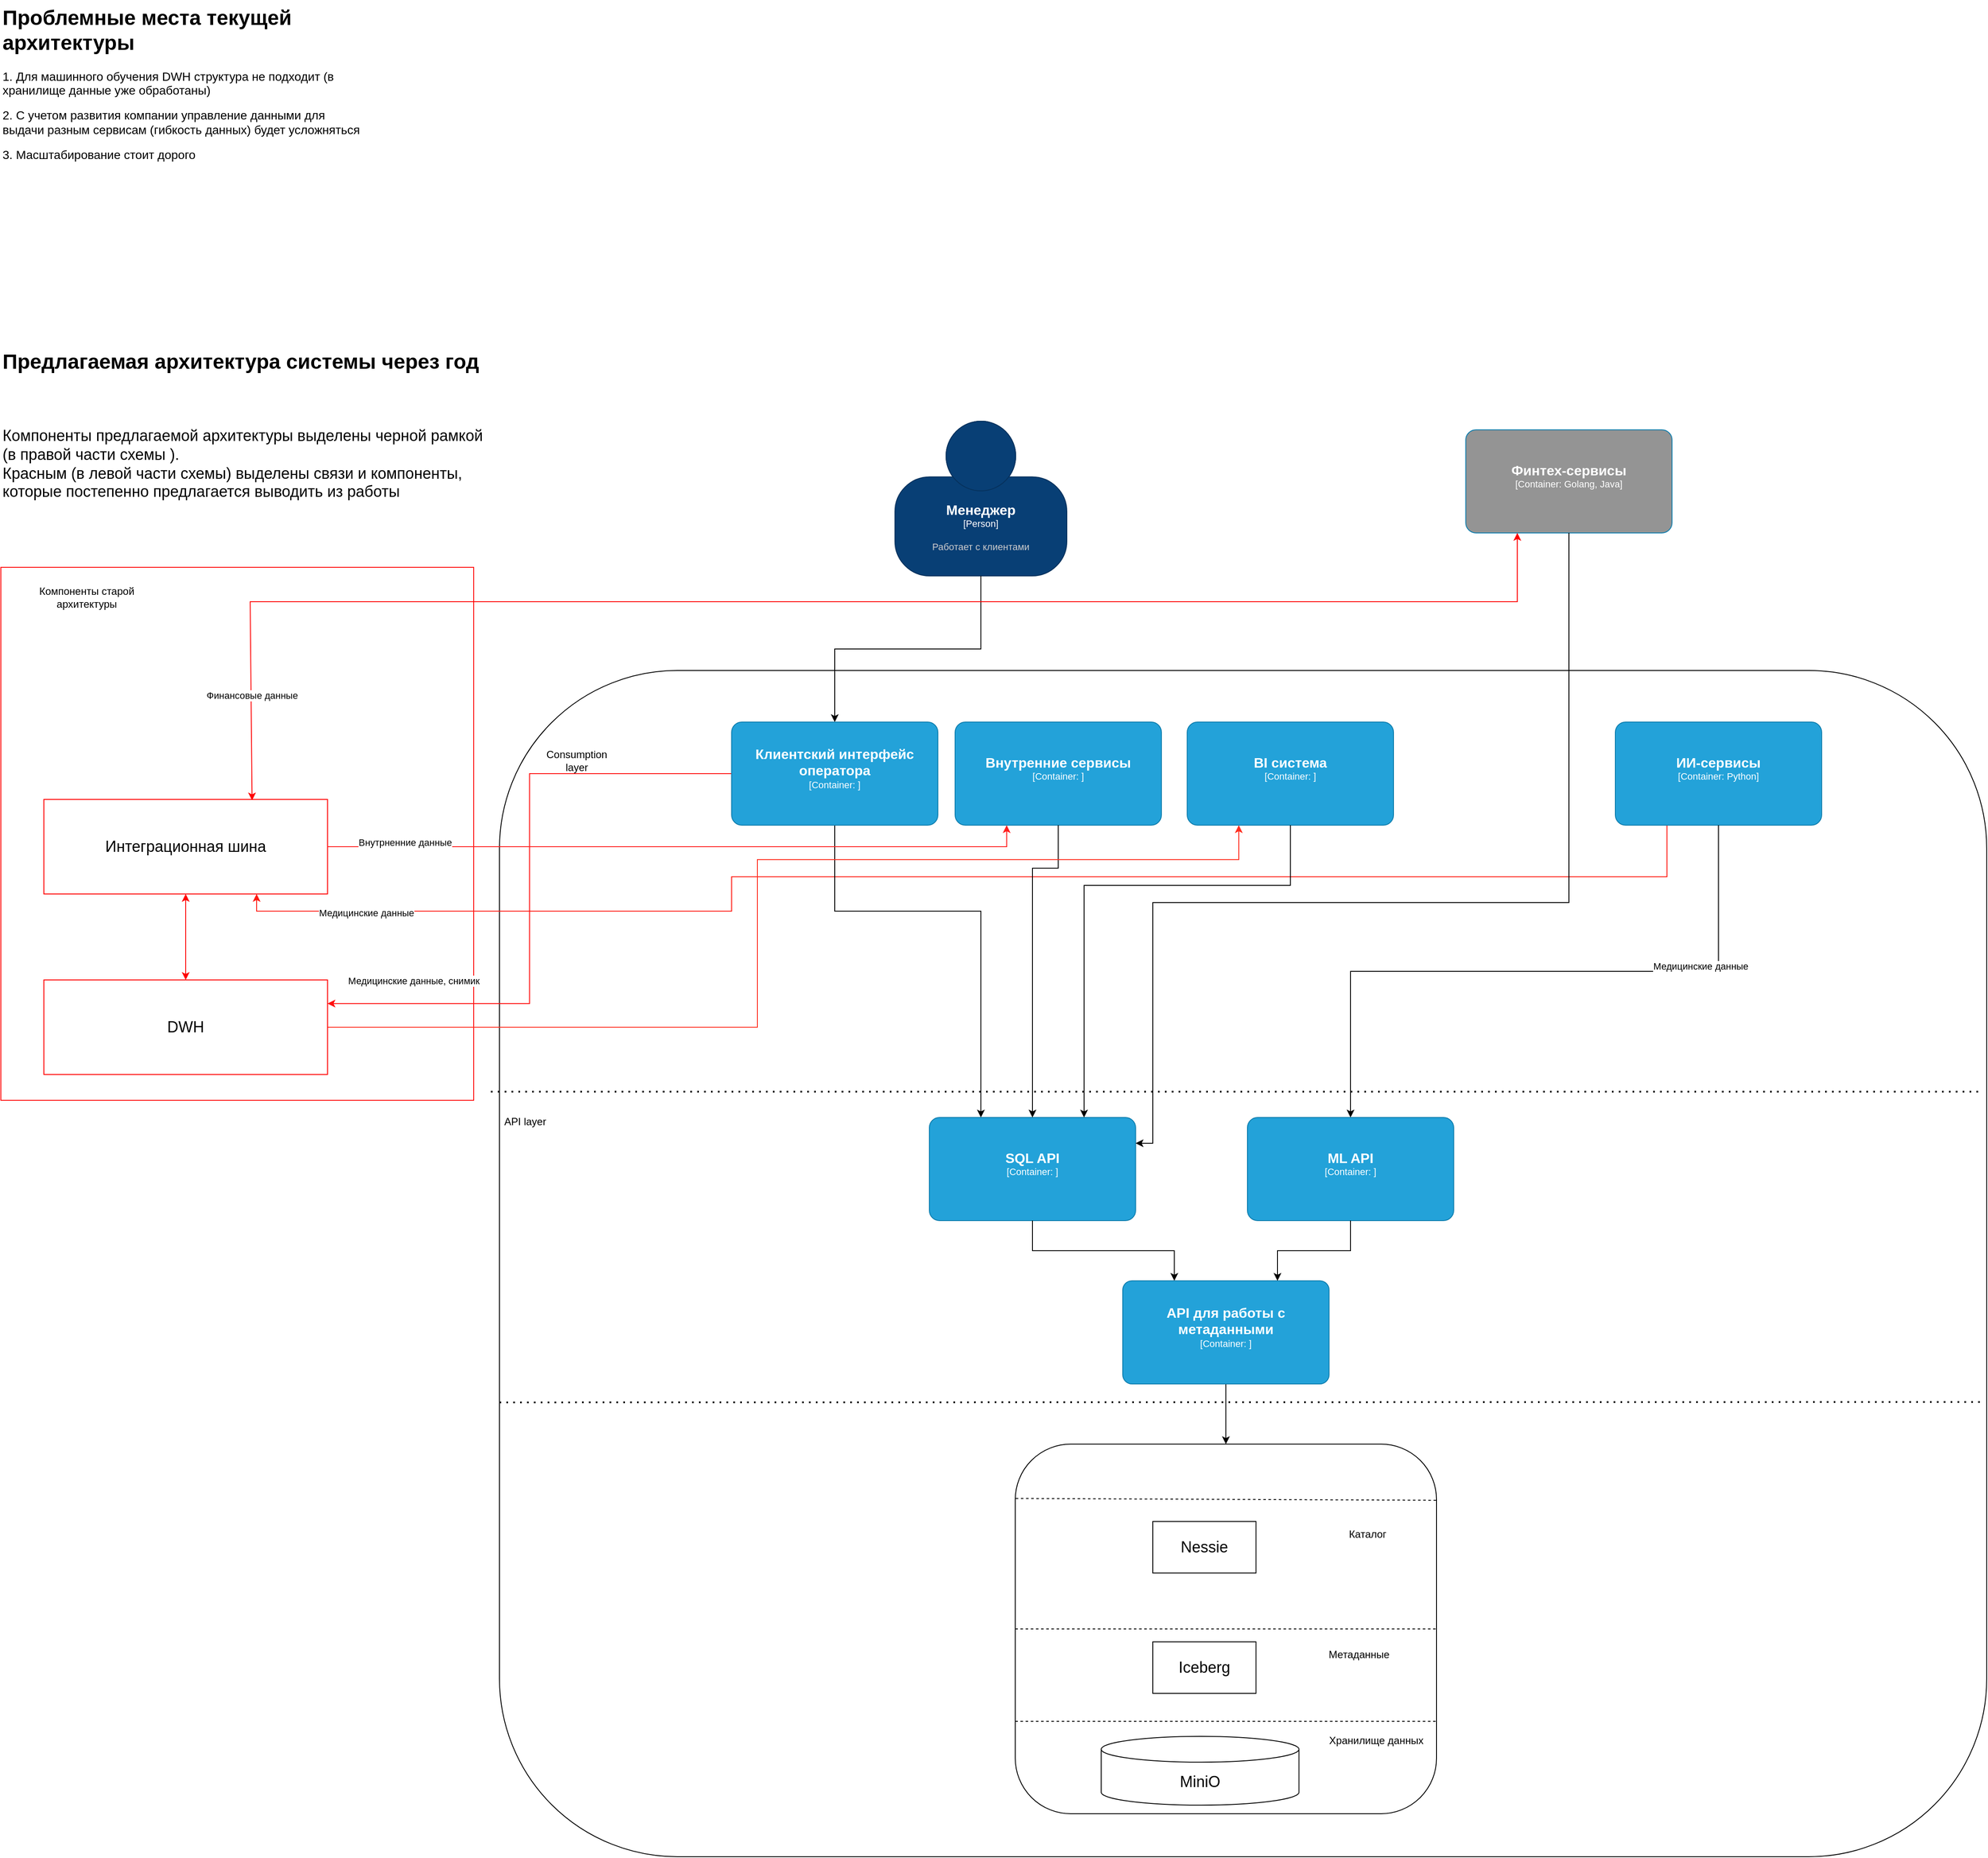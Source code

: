 <mxfile version="26.0.16">
  <diagram name="Страница — 1" id="RakRaeo-s0w_gkNHJqtG">
    <mxGraphModel dx="3887" dy="4206" grid="1" gridSize="10" guides="1" tooltips="1" connect="1" arrows="1" fold="1" page="1" pageScale="1" pageWidth="827" pageHeight="1169" math="0" shadow="0">
      <root>
        <mxCell id="0" />
        <mxCell id="1" parent="0" />
        <mxCell id="7T-RId8OgoVigoJaqez4-1" value="" style="rounded=0;whiteSpace=wrap;html=1;strokeColor=light-dark(#FF0C0C,#FFFFFF);" vertex="1" parent="1">
          <mxGeometry x="-50" y="-800" width="550" height="620" as="geometry" />
        </mxCell>
        <mxCell id="BHGAaMLFK4Cb1-xOy87Q-69" value="" style="rounded=1;whiteSpace=wrap;html=1;" parent="1" vertex="1">
          <mxGeometry x="530" y="-680" width="1730" height="1380" as="geometry" />
        </mxCell>
        <mxCell id="BHGAaMLFK4Cb1-xOy87Q-25" value="" style="rounded=1;whiteSpace=wrap;html=1;" parent="1" vertex="1">
          <mxGeometry x="1130" y="220" width="490" height="430" as="geometry" />
        </mxCell>
        <object placeholders="1" c4Name="Финтех-сервисы" c4Type="Container" c4Technology="Golang, Java" c4Description="" label="&lt;font style=&quot;font-size: 16px&quot;&gt;&lt;b&gt;%c4Name%&lt;/b&gt;&lt;/font&gt;&lt;div&gt;[%c4Type%: %c4Technology%]&lt;/div&gt;&lt;br&gt;&lt;div&gt;&lt;font style=&quot;font-size: 11px&quot;&gt;&lt;font color=&quot;#E6E6E6&quot;&gt;%c4Description%&lt;/font&gt;&lt;/div&gt;" id="BHGAaMLFK4Cb1-xOy87Q-20">
          <mxCell style="rounded=1;whiteSpace=wrap;html=1;fontSize=11;labelBackgroundColor=none;fillColor=#949494;fontColor=#ffffff;align=center;arcSize=10;strokeColor=#0E7DAD;metaEdit=1;resizable=0;points=[[0.25,0,0],[0.5,0,0],[0.75,0,0],[1,0.25,0],[1,0.5,0],[1,0.75,0],[0.75,1,0],[0.5,1,0],[0.25,1,0],[0,0.75,0],[0,0.5,0],[0,0.25,0]];" parent="1" vertex="1">
            <mxGeometry x="1654" y="-960" width="240" height="120" as="geometry" />
          </mxCell>
        </object>
        <mxCell id="YUM8zqI33NcpWRsCS_PF-24" style="edgeStyle=orthogonalEdgeStyle;rounded=0;orthogonalLoop=1;jettySize=auto;html=1;exitX=0.25;exitY=1;exitDx=0;exitDy=0;exitPerimeter=0;entryX=0.75;entryY=1;entryDx=0;entryDy=0;strokeColor=light-dark(#FF1911,#FFFFFF);" parent="1" source="BHGAaMLFK4Cb1-xOy87Q-22" target="YUM8zqI33NcpWRsCS_PF-4" edge="1">
          <mxGeometry relative="1" as="geometry">
            <Array as="points">
              <mxPoint x="1888" y="-440" />
              <mxPoint x="800" y="-440" />
              <mxPoint x="800" y="-400" />
              <mxPoint x="248" y="-400" />
            </Array>
          </mxGeometry>
        </mxCell>
        <mxCell id="YUM8zqI33NcpWRsCS_PF-25" value="Медицинские данные" style="edgeLabel;html=1;align=center;verticalAlign=middle;resizable=0;points=[];" parent="YUM8zqI33NcpWRsCS_PF-24" vertex="1" connectable="0">
          <mxGeometry x="0.833" y="2" relative="1" as="geometry">
            <mxPoint as="offset" />
          </mxGeometry>
        </mxCell>
        <object placeholders="1" c4Name="ИИ-сервисы" c4Type="Container" c4Technology="Python" c4Description="" label="&lt;font style=&quot;font-size: 16px&quot;&gt;&lt;b&gt;%c4Name%&lt;/b&gt;&lt;/font&gt;&lt;div&gt;[%c4Type%: %c4Technology%]&lt;/div&gt;&lt;br&gt;&lt;div&gt;&lt;font style=&quot;font-size: 11px&quot;&gt;&lt;font color=&quot;#E6E6E6&quot;&gt;%c4Description%&lt;/font&gt;&lt;/div&gt;" id="BHGAaMLFK4Cb1-xOy87Q-22">
          <mxCell style="rounded=1;whiteSpace=wrap;html=1;fontSize=11;labelBackgroundColor=none;fillColor=#23A2D9;fontColor=#ffffff;align=center;arcSize=10;strokeColor=#0E7DAD;metaEdit=1;resizable=0;points=[[0.25,0,0],[0.5,0,0],[0.75,0,0],[1,0.25,0],[1,0.5,0],[1,0.75,0],[0.75,1,0],[0.5,1,0],[0.25,1,0],[0,0.75,0],[0,0.5,0],[0,0.25,0]];" parent="1" vertex="1">
            <mxGeometry x="1828" y="-620" width="240" height="120" as="geometry" />
          </mxCell>
        </object>
        <mxCell id="BHGAaMLFK4Cb1-xOy87Q-29" value="" style="endArrow=none;dashed=1;html=1;rounded=0;exitX=0;exitY=0.5;exitDx=0;exitDy=0;entryX=1;entryY=0.5;entryDx=0;entryDy=0;" parent="1" source="BHGAaMLFK4Cb1-xOy87Q-25" target="BHGAaMLFK4Cb1-xOy87Q-25" edge="1">
          <mxGeometry width="50" height="50" relative="1" as="geometry">
            <mxPoint x="1450" y="410" as="sourcePoint" />
            <mxPoint x="1500" y="360" as="targetPoint" />
          </mxGeometry>
        </mxCell>
        <mxCell id="BHGAaMLFK4Cb1-xOy87Q-30" value="" style="endArrow=none;dashed=1;html=1;rounded=0;exitX=0;exitY=0.75;exitDx=0;exitDy=0;entryX=1;entryY=0.75;entryDx=0;entryDy=0;" parent="1" source="BHGAaMLFK4Cb1-xOy87Q-25" target="BHGAaMLFK4Cb1-xOy87Q-25" edge="1">
          <mxGeometry width="50" height="50" relative="1" as="geometry">
            <mxPoint x="1450" y="410" as="sourcePoint" />
            <mxPoint x="1500" y="360" as="targetPoint" />
          </mxGeometry>
        </mxCell>
        <mxCell id="BHGAaMLFK4Cb1-xOy87Q-31" value="&lt;font style=&quot;font-size: 18px;&quot;&gt;MiniO&lt;/font&gt;" style="shape=cylinder3;whiteSpace=wrap;html=1;boundedLbl=1;backgroundOutline=1;size=15;" parent="1" vertex="1">
          <mxGeometry x="1230" y="560" width="230" height="80" as="geometry" />
        </mxCell>
        <mxCell id="BHGAaMLFK4Cb1-xOy87Q-32" value="Хранилище данных" style="text;html=1;align=center;verticalAlign=middle;whiteSpace=wrap;rounded=0;" parent="1" vertex="1">
          <mxGeometry x="1470" y="550" width="160" height="30" as="geometry" />
        </mxCell>
        <mxCell id="BHGAaMLFK4Cb1-xOy87Q-33" value="Метаданные" style="text;html=1;align=center;verticalAlign=middle;whiteSpace=wrap;rounded=0;" parent="1" vertex="1">
          <mxGeometry x="1450" y="450" width="160" height="30" as="geometry" />
        </mxCell>
        <mxCell id="BHGAaMLFK4Cb1-xOy87Q-34" value="&lt;font style=&quot;font-size: 18px;&quot;&gt;Iceberg&lt;/font&gt;" style="rounded=0;whiteSpace=wrap;html=1;" parent="1" vertex="1">
          <mxGeometry x="1290" y="450" width="120" height="60" as="geometry" />
        </mxCell>
        <mxCell id="BHGAaMLFK4Cb1-xOy87Q-35" value="&lt;font style=&quot;font-size: 18px;&quot;&gt;Nessie&lt;/font&gt;" style="rounded=0;whiteSpace=wrap;html=1;" parent="1" vertex="1">
          <mxGeometry x="1290" y="310" width="120" height="60" as="geometry" />
        </mxCell>
        <mxCell id="BHGAaMLFK4Cb1-xOy87Q-36" value="Каталог" style="text;html=1;align=center;verticalAlign=middle;whiteSpace=wrap;rounded=0;" parent="1" vertex="1">
          <mxGeometry x="1460" y="310" width="160" height="30" as="geometry" />
        </mxCell>
        <mxCell id="BHGAaMLFK4Cb1-xOy87Q-37" value="" style="endArrow=none;dashed=1;html=1;rounded=0;exitX=0.001;exitY=0.147;exitDx=0;exitDy=0;entryX=1.001;entryY=0.152;entryDx=0;entryDy=0;exitPerimeter=0;entryPerimeter=0;" parent="1" source="BHGAaMLFK4Cb1-xOy87Q-25" target="BHGAaMLFK4Cb1-xOy87Q-25" edge="1">
          <mxGeometry width="50" height="50" relative="1" as="geometry">
            <mxPoint x="1140" y="445" as="sourcePoint" />
            <mxPoint x="1630" y="445" as="targetPoint" />
          </mxGeometry>
        </mxCell>
        <mxCell id="BHGAaMLFK4Cb1-xOy87Q-41" style="edgeStyle=orthogonalEdgeStyle;rounded=0;orthogonalLoop=1;jettySize=auto;html=1;exitX=0.5;exitY=1;exitDx=0;exitDy=0;entryX=0.5;entryY=0;entryDx=0;entryDy=0;entryPerimeter=0;exitPerimeter=0;" parent="1" source="BHGAaMLFK4Cb1-xOy87Q-22" target="BHGAaMLFK4Cb1-xOy87Q-57" edge="1">
          <mxGeometry relative="1" as="geometry" />
        </mxCell>
        <mxCell id="BHGAaMLFK4Cb1-xOy87Q-71" value="Медицинские данные" style="edgeLabel;html=1;align=center;verticalAlign=middle;resizable=0;points=[];" parent="BHGAaMLFK4Cb1-xOy87Q-41" vertex="1" connectable="0">
          <mxGeometry x="-0.503" y="-6" relative="1" as="geometry">
            <mxPoint as="offset" />
          </mxGeometry>
        </mxCell>
        <object placeholders="1" c4Name="Внутренние сервисы" c4Type="Container" c4Technology="" c4Description="" label="&lt;font style=&quot;font-size: 16px&quot;&gt;&lt;b&gt;%c4Name%&lt;/b&gt;&lt;/font&gt;&lt;div&gt;[%c4Type%: %c4Technology%]&lt;/div&gt;&lt;br&gt;&lt;div&gt;&lt;font style=&quot;font-size: 11px&quot;&gt;&lt;font color=&quot;#E6E6E6&quot;&gt;%c4Description%&lt;/font&gt;&lt;/div&gt;" id="BHGAaMLFK4Cb1-xOy87Q-49">
          <mxCell style="rounded=1;whiteSpace=wrap;html=1;fontSize=11;labelBackgroundColor=none;fillColor=#23A2D9;fontColor=#ffffff;align=center;arcSize=10;strokeColor=#0E7DAD;metaEdit=1;resizable=0;points=[[0.25,0,0],[0.5,0,0],[0.75,0,0],[1,0.25,0],[1,0.5,0],[1,0.75,0],[0.75,1,0],[0.5,1,0],[0.25,1,0],[0,0.75,0],[0,0.5,0],[0,0.25,0]];" parent="1" vertex="1">
            <mxGeometry x="1060" y="-620" width="240" height="120" as="geometry" />
          </mxCell>
        </object>
        <mxCell id="BHGAaMLFK4Cb1-xOy87Q-51" value="&lt;h1 style=&quot;margin-top: 0px;&quot;&gt;Проблемные места текущей архитектуры&lt;/h1&gt;&lt;p&gt;&lt;font style=&quot;font-size: 14px;&quot;&gt;1. Для машинного обучения DWH структура не подходит (в хранилище данные уже обработаны)&lt;/font&gt;&lt;/p&gt;&lt;p&gt;&lt;font style=&quot;font-size: 14px;&quot;&gt;2. С учетом развития компании управление данными для выдачи разным сервисам (гибкость данных) будет усложняться&lt;/font&gt;&lt;/p&gt;&lt;p&gt;&lt;font style=&quot;font-size: 14px;&quot;&gt;3. Масштабирование стоит дорого&lt;/font&gt;&lt;/p&gt;" style="text;html=1;whiteSpace=wrap;overflow=hidden;rounded=0;" parent="1" vertex="1">
          <mxGeometry x="-50" y="-1460" width="420" height="221" as="geometry" />
        </mxCell>
        <object placeholders="1" c4Name="Менеджер" c4Type="Person" c4Description="Работает с клиентами" label="&lt;font style=&quot;font-size: 16px&quot;&gt;&lt;b&gt;%c4Name%&lt;/b&gt;&lt;/font&gt;&lt;div&gt;[%c4Type%]&lt;/div&gt;&lt;br&gt;&lt;div&gt;&lt;font style=&quot;font-size: 11px&quot;&gt;&lt;font color=&quot;#cccccc&quot;&gt;%c4Description%&lt;/font&gt;&lt;/div&gt;" id="BHGAaMLFK4Cb1-xOy87Q-53">
          <mxCell style="html=1;fontSize=11;dashed=0;whiteSpace=wrap;fillColor=#083F75;strokeColor=#06315C;fontColor=#ffffff;shape=mxgraph.c4.person2;align=center;metaEdit=1;points=[[0.5,0,0],[1,0.5,0],[1,0.75,0],[0.75,1,0],[0.5,1,0],[0.25,1,0],[0,0.75,0],[0,0.5,0]];resizable=0;" parent="1" vertex="1">
            <mxGeometry x="990" y="-970" width="200" height="180" as="geometry" />
          </mxCell>
        </object>
        <mxCell id="BHGAaMLFK4Cb1-xOy87Q-54" style="edgeStyle=orthogonalEdgeStyle;rounded=0;orthogonalLoop=1;jettySize=auto;html=1;exitX=0.5;exitY=1;exitDx=0;exitDy=0;exitPerimeter=0;entryX=0.5;entryY=0;entryDx=0;entryDy=0;" parent="1" source="BHGAaMLFK4Cb1-xOy87Q-52" target="BHGAaMLFK4Cb1-xOy87Q-25" edge="1">
          <mxGeometry relative="1" as="geometry" />
        </mxCell>
        <mxCell id="BHGAaMLFK4Cb1-xOy87Q-59" value="" style="edgeStyle=orthogonalEdgeStyle;rounded=0;orthogonalLoop=1;jettySize=auto;html=1;exitX=0.5;exitY=1;exitDx=0;exitDy=0;exitPerimeter=0;entryX=0.25;entryY=0;entryDx=0;entryDy=0;entryPerimeter=0;" parent="1" source="BHGAaMLFK4Cb1-xOy87Q-46" target="BHGAaMLFK4Cb1-xOy87Q-56" edge="1">
          <mxGeometry relative="1" as="geometry">
            <mxPoint x="1100" y="-520" as="sourcePoint" />
            <mxPoint x="1010" y="220" as="targetPoint" />
            <Array as="points">
              <mxPoint x="920" y="-400" />
              <mxPoint x="1090" y="-400" />
            </Array>
          </mxGeometry>
        </mxCell>
        <object placeholders="1" c4Name="SQL API" c4Type="Container" c4Technology="" c4Description="" label="&lt;font style=&quot;font-size: 16px&quot;&gt;&lt;b&gt;%c4Name%&lt;/b&gt;&lt;/font&gt;&lt;div&gt;[%c4Type%: %c4Technology%]&lt;/div&gt;&lt;br&gt;&lt;div&gt;&lt;font style=&quot;font-size: 11px&quot;&gt;&lt;font color=&quot;#E6E6E6&quot;&gt;%c4Description%&lt;/font&gt;&lt;/div&gt;" id="BHGAaMLFK4Cb1-xOy87Q-56">
          <mxCell style="rounded=1;whiteSpace=wrap;html=1;fontSize=11;labelBackgroundColor=none;fillColor=#23A2D9;fontColor=#ffffff;align=center;arcSize=10;strokeColor=#0E7DAD;metaEdit=1;resizable=0;points=[[0.25,0,0],[0.5,0,0],[0.75,0,0],[1,0.25,0],[1,0.5,0],[1,0.75,0],[0.75,1,0],[0.5,1,0],[0.25,1,0],[0,0.75,0],[0,0.5,0],[0,0.25,0]];" parent="1" vertex="1">
            <mxGeometry x="1030" y="-160" width="240" height="120" as="geometry" />
          </mxCell>
        </object>
        <mxCell id="BHGAaMLFK4Cb1-xOy87Q-60" value="" style="edgeStyle=orthogonalEdgeStyle;rounded=0;orthogonalLoop=1;jettySize=auto;html=1;exitX=0.5;exitY=1;exitDx=0;exitDy=0;exitPerimeter=0;entryX=0.25;entryY=0;entryDx=0;entryDy=0;entryPerimeter=0;" parent="1" source="BHGAaMLFK4Cb1-xOy87Q-56" target="BHGAaMLFK4Cb1-xOy87Q-52" edge="1">
          <mxGeometry relative="1" as="geometry">
            <mxPoint x="1130" y="-180" as="sourcePoint" />
            <mxPoint x="1010" y="220" as="targetPoint" />
          </mxGeometry>
        </mxCell>
        <object placeholders="1" c4Name="API для работы с метаданными" c4Type="Container" c4Technology="" c4Description="" label="&lt;font style=&quot;font-size: 16px&quot;&gt;&lt;b&gt;%c4Name%&lt;/b&gt;&lt;/font&gt;&lt;div&gt;[%c4Type%: %c4Technology%]&lt;/div&gt;&lt;br&gt;&lt;div&gt;&lt;font style=&quot;font-size: 11px&quot;&gt;&lt;font color=&quot;#E6E6E6&quot;&gt;%c4Description%&lt;/font&gt;&lt;/div&gt;" id="BHGAaMLFK4Cb1-xOy87Q-52">
          <mxCell style="rounded=1;whiteSpace=wrap;html=1;fontSize=11;labelBackgroundColor=none;fillColor=#23A2D9;fontColor=#ffffff;align=center;arcSize=9;strokeColor=#0E7DAD;metaEdit=1;resizable=0;points=[[0.25,0,0],[0.5,0,0],[0.75,0,0],[1,0.25,0],[1,0.5,0],[1,0.75,0],[0.75,1,0],[0.5,1,0],[0.25,1,0],[0,0.75,0],[0,0.5,0],[0,0.25,0]];" parent="1" vertex="1">
            <mxGeometry x="1255" y="30" width="240" height="120" as="geometry" />
          </mxCell>
        </object>
        <object placeholders="1" c4Name="ML API " c4Type="Container" c4Technology="" c4Description="" label="&lt;font style=&quot;font-size: 16px&quot;&gt;&lt;b&gt;%c4Name%&lt;/b&gt;&lt;/font&gt;&lt;div&gt;[%c4Type%: %c4Technology%]&lt;/div&gt;&lt;br&gt;&lt;div&gt;&lt;font style=&quot;font-size: 11px&quot;&gt;&lt;font color=&quot;#E6E6E6&quot;&gt;%c4Description%&lt;/font&gt;&lt;/div&gt;" id="BHGAaMLFK4Cb1-xOy87Q-57">
          <mxCell style="rounded=1;whiteSpace=wrap;html=1;fontSize=11;labelBackgroundColor=none;fillColor=#23A2D9;fontColor=#ffffff;align=center;arcSize=10;strokeColor=#0E7DAD;metaEdit=1;resizable=0;points=[[0.25,0,0],[0.5,0,0],[0.75,0,0],[1,0.25,0],[1,0.5,0],[1,0.75,0],[0.75,1,0],[0.5,1,0],[0.25,1,0],[0,0.75,0],[0,0.5,0],[0,0.25,0]];" parent="1" vertex="1">
            <mxGeometry x="1400" y="-160" width="240" height="120" as="geometry" />
          </mxCell>
        </object>
        <mxCell id="BHGAaMLFK4Cb1-xOy87Q-63" style="edgeStyle=orthogonalEdgeStyle;rounded=0;orthogonalLoop=1;jettySize=auto;html=1;exitX=0.5;exitY=1;exitDx=0;exitDy=0;exitPerimeter=0;entryX=0.75;entryY=0;entryDx=0;entryDy=0;entryPerimeter=0;" parent="1" source="BHGAaMLFK4Cb1-xOy87Q-57" target="BHGAaMLFK4Cb1-xOy87Q-52" edge="1">
          <mxGeometry relative="1" as="geometry" />
        </mxCell>
        <mxCell id="BHGAaMLFK4Cb1-xOy87Q-64" style="edgeStyle=orthogonalEdgeStyle;rounded=0;orthogonalLoop=1;jettySize=auto;html=1;exitX=0.5;exitY=1;exitDx=0;exitDy=0;exitPerimeter=0;entryX=1;entryY=0.25;entryDx=0;entryDy=0;entryPerimeter=0;" parent="1" source="BHGAaMLFK4Cb1-xOy87Q-20" target="BHGAaMLFK4Cb1-xOy87Q-56" edge="1">
          <mxGeometry relative="1" as="geometry">
            <Array as="points">
              <mxPoint x="1774" y="-410" />
              <mxPoint x="1290" y="-410" />
              <mxPoint x="1290" y="-130" />
            </Array>
          </mxGeometry>
        </mxCell>
        <mxCell id="BHGAaMLFK4Cb1-xOy87Q-65" value="" style="edgeStyle=orthogonalEdgeStyle;rounded=0;orthogonalLoop=1;jettySize=auto;html=1;exitX=0.5;exitY=1;exitDx=0;exitDy=0;exitPerimeter=0;entryX=0.5;entryY=0;entryDx=0;entryDy=0;entryPerimeter=0;" parent="1" source="BHGAaMLFK4Cb1-xOy87Q-53" target="BHGAaMLFK4Cb1-xOy87Q-46" edge="1">
          <mxGeometry relative="1" as="geometry">
            <mxPoint x="1100" y="-520" as="sourcePoint" />
            <mxPoint x="1130" y="-300" as="targetPoint" />
          </mxGeometry>
        </mxCell>
        <mxCell id="YUM8zqI33NcpWRsCS_PF-12" style="edgeStyle=orthogonalEdgeStyle;rounded=0;orthogonalLoop=1;jettySize=auto;html=1;exitX=0;exitY=0.5;exitDx=0;exitDy=0;exitPerimeter=0;entryX=1;entryY=0.25;entryDx=0;entryDy=0;strokeColor=light-dark(#FF0F0F,#FFFFFF);" parent="1" source="BHGAaMLFK4Cb1-xOy87Q-46" target="YUM8zqI33NcpWRsCS_PF-7" edge="1">
          <mxGeometry relative="1" as="geometry" />
        </mxCell>
        <mxCell id="YUM8zqI33NcpWRsCS_PF-22" value="Медицинские данные, снимик" style="edgeLabel;html=1;align=center;verticalAlign=middle;resizable=0;points=[];" parent="YUM8zqI33NcpWRsCS_PF-12" vertex="1" connectable="0">
          <mxGeometry x="0.611" relative="1" as="geometry">
            <mxPoint x="-44" y="-27" as="offset" />
          </mxGeometry>
        </mxCell>
        <object placeholders="1" c4Name="Клиентский интерфейс оператора" c4Type="Container" c4Technology="" c4Description="" label="&lt;font style=&quot;font-size: 16px&quot;&gt;&lt;b&gt;%c4Name%&lt;/b&gt;&lt;/font&gt;&lt;div&gt;[%c4Type%: %c4Technology%]&lt;/div&gt;&lt;br&gt;&lt;div&gt;&lt;font style=&quot;font-size: 11px&quot;&gt;&lt;font color=&quot;#E6E6E6&quot;&gt;%c4Description%&lt;/font&gt;&lt;/div&gt;" id="BHGAaMLFK4Cb1-xOy87Q-46">
          <mxCell style="rounded=1;whiteSpace=wrap;html=1;fontSize=11;labelBackgroundColor=none;fillColor=#23A2D9;fontColor=#ffffff;align=center;arcSize=10;strokeColor=#0E7DAD;metaEdit=1;resizable=0;points=[[0.25,0,0],[0.5,0,0],[0.75,0,0],[1,0.25,0],[1,0.5,0],[1,0.75,0],[0.75,1,0],[0.5,1,0],[0.25,1,0],[0,0.75,0],[0,0.5,0],[0,0.25,0]];" parent="1" vertex="1">
            <mxGeometry x="800" y="-620" width="240" height="120" as="geometry" />
          </mxCell>
        </object>
        <mxCell id="BHGAaMLFK4Cb1-xOy87Q-67" style="edgeStyle=orthogonalEdgeStyle;rounded=0;orthogonalLoop=1;jettySize=auto;html=1;exitX=0.5;exitY=1;exitDx=0;exitDy=0;exitPerimeter=0;entryX=0.5;entryY=0;entryDx=0;entryDy=0;entryPerimeter=0;" parent="1" source="BHGAaMLFK4Cb1-xOy87Q-49" target="BHGAaMLFK4Cb1-xOy87Q-56" edge="1">
          <mxGeometry relative="1" as="geometry">
            <Array as="points">
              <mxPoint x="1180" y="-450" />
              <mxPoint x="1150" y="-450" />
            </Array>
          </mxGeometry>
        </mxCell>
        <mxCell id="YUM8zqI33NcpWRsCS_PF-16" style="edgeStyle=orthogonalEdgeStyle;rounded=0;orthogonalLoop=1;jettySize=auto;html=1;exitX=1;exitY=0.5;exitDx=0;exitDy=0;entryX=0.25;entryY=1;entryDx=0;entryDy=0;strokeColor=light-dark(#FF2D1E,#FFFFFF);entryPerimeter=0;" parent="1" source="YUM8zqI33NcpWRsCS_PF-7" target="BHGAaMLFK4Cb1-xOy87Q-68" edge="1">
          <mxGeometry relative="1" as="geometry">
            <Array as="points">
              <mxPoint x="830" y="-265" />
              <mxPoint x="830" y="-460" />
              <mxPoint x="1390" y="-460" />
            </Array>
          </mxGeometry>
        </mxCell>
        <object placeholders="1" c4Name="BI система" c4Type="Container" c4Technology="" c4Description="" label="&lt;font style=&quot;font-size: 16px&quot;&gt;&lt;b&gt;%c4Name%&lt;/b&gt;&lt;/font&gt;&lt;div&gt;[%c4Type%: %c4Technology%]&lt;/div&gt;&lt;br&gt;&lt;div&gt;&lt;font style=&quot;font-size: 11px&quot;&gt;&lt;font color=&quot;#E6E6E6&quot;&gt;%c4Description%&lt;/font&gt;&lt;/div&gt;" id="BHGAaMLFK4Cb1-xOy87Q-68">
          <mxCell style="rounded=1;whiteSpace=wrap;html=1;fontSize=11;labelBackgroundColor=none;fillColor=#23A2D9;fontColor=#ffffff;align=center;arcSize=10;strokeColor=#0E7DAD;metaEdit=1;resizable=0;points=[[0.25,0,0],[0.5,0,0],[0.75,0,0],[1,0.25,0],[1,0.5,0],[1,0.75,0],[0.75,1,0],[0.5,1,0],[0.25,1,0],[0,0.75,0],[0,0.5,0],[0,0.25,0]];" parent="1" vertex="1">
            <mxGeometry x="1330" y="-620" width="240" height="120" as="geometry" />
          </mxCell>
        </object>
        <mxCell id="BHGAaMLFK4Cb1-xOy87Q-70" value="" style="endArrow=none;dashed=1;html=1;dashPattern=1 3;strokeWidth=2;rounded=0;exitX=0;exitY=0.25;exitDx=0;exitDy=0;entryX=1;entryY=0.25;entryDx=0;entryDy=0;" parent="1" edge="1">
          <mxGeometry width="50" height="50" relative="1" as="geometry">
            <mxPoint x="520" y="-190" as="sourcePoint" />
            <mxPoint x="2250.0" y="-190" as="targetPoint" />
          </mxGeometry>
        </mxCell>
        <mxCell id="BHGAaMLFK4Cb1-xOy87Q-72" value="Consumption layer" style="text;html=1;align=center;verticalAlign=middle;whiteSpace=wrap;rounded=0;" parent="1" vertex="1">
          <mxGeometry x="590" y="-590" width="60" height="30" as="geometry" />
        </mxCell>
        <mxCell id="BHGAaMLFK4Cb1-xOy87Q-73" value="" style="endArrow=none;dashed=1;html=1;dashPattern=1 3;strokeWidth=2;rounded=0;exitX=0;exitY=0.617;exitDx=0;exitDy=0;exitPerimeter=0;" parent="1" source="BHGAaMLFK4Cb1-xOy87Q-69" edge="1">
          <mxGeometry width="50" height="50" relative="1" as="geometry">
            <mxPoint x="460" y="160" as="sourcePoint" />
            <mxPoint x="2254" y="171" as="targetPoint" />
          </mxGeometry>
        </mxCell>
        <mxCell id="BHGAaMLFK4Cb1-xOy87Q-74" value="API layer" style="text;html=1;align=center;verticalAlign=middle;whiteSpace=wrap;rounded=0;" parent="1" vertex="1">
          <mxGeometry x="530" y="-170" width="60" height="30" as="geometry" />
        </mxCell>
        <mxCell id="pz2omQlsYsqPgp86Fd3--2" value="&lt;h1 style=&quot;margin-top: 0px;&quot;&gt;Предлагаемая архитектура системы через год&lt;/h1&gt;" style="text;html=1;whiteSpace=wrap;overflow=hidden;rounded=0;" parent="1" vertex="1">
          <mxGeometry x="-50" y="-1060" width="710" height="50" as="geometry" />
        </mxCell>
        <mxCell id="YUM8zqI33NcpWRsCS_PF-1" style="edgeStyle=orthogonalEdgeStyle;rounded=0;orthogonalLoop=1;jettySize=auto;html=1;exitX=0.5;exitY=1;exitDx=0;exitDy=0;exitPerimeter=0;entryX=0.75;entryY=0;entryDx=0;entryDy=0;entryPerimeter=0;" parent="1" source="BHGAaMLFK4Cb1-xOy87Q-68" target="BHGAaMLFK4Cb1-xOy87Q-56" edge="1">
          <mxGeometry relative="1" as="geometry">
            <Array as="points">
              <mxPoint x="1450" y="-430" />
              <mxPoint x="1210" y="-430" />
            </Array>
          </mxGeometry>
        </mxCell>
        <mxCell id="YUM8zqI33NcpWRsCS_PF-4" value="&lt;font style=&quot;font-size: 18px;&quot;&gt;Интеграционная шина&lt;/font&gt;" style="rounded=0;whiteSpace=wrap;html=1;strokeColor=light-dark(#FF0000,#FFFFFF);" parent="1" vertex="1">
          <mxGeometry y="-530" width="330" height="110" as="geometry" />
        </mxCell>
        <mxCell id="YUM8zqI33NcpWRsCS_PF-7" value="&lt;font style=&quot;font-size: 18px;&quot;&gt;DWH&lt;/font&gt;" style="rounded=0;whiteSpace=wrap;html=1;strokeColor=light-dark(#FF0000,#FFFFFF);" parent="1" vertex="1">
          <mxGeometry y="-320" width="330" height="110" as="geometry" />
        </mxCell>
        <mxCell id="YUM8zqI33NcpWRsCS_PF-14" value="" style="endArrow=classic;startArrow=classic;html=1;rounded=0;entryX=0.5;entryY=1;entryDx=0;entryDy=0;exitX=0.5;exitY=0;exitDx=0;exitDy=0;strokeColor=light-dark(#FF0000,#FFFFFF);" parent="1" source="YUM8zqI33NcpWRsCS_PF-7" target="YUM8zqI33NcpWRsCS_PF-4" edge="1">
          <mxGeometry width="50" height="50" relative="1" as="geometry">
            <mxPoint x="450" y="-270" as="sourcePoint" />
            <mxPoint x="500" y="-320" as="targetPoint" />
          </mxGeometry>
        </mxCell>
        <mxCell id="YUM8zqI33NcpWRsCS_PF-15" style="edgeStyle=orthogonalEdgeStyle;rounded=0;orthogonalLoop=1;jettySize=auto;html=1;exitX=1;exitY=0.5;exitDx=0;exitDy=0;entryX=0.25;entryY=1;entryDx=0;entryDy=0;entryPerimeter=0;fillColor=#FF6D6D;strokeColor=light-dark(#FF1E1E,#FFFFFF);" parent="1" source="YUM8zqI33NcpWRsCS_PF-4" target="BHGAaMLFK4Cb1-xOy87Q-49" edge="1">
          <mxGeometry relative="1" as="geometry" />
        </mxCell>
        <mxCell id="YUM8zqI33NcpWRsCS_PF-26" value="Внутрненние данные" style="edgeLabel;html=1;align=center;verticalAlign=middle;resizable=0;points=[];" parent="YUM8zqI33NcpWRsCS_PF-15" vertex="1" connectable="0">
          <mxGeometry x="-0.768" y="-5" relative="1" as="geometry">
            <mxPoint x="-5" y="-10" as="offset" />
          </mxGeometry>
        </mxCell>
        <mxCell id="YUM8zqI33NcpWRsCS_PF-19" value="" style="endArrow=classic;startArrow=classic;html=1;rounded=0;entryX=0.734;entryY=0.01;entryDx=0;entryDy=0;strokeColor=light-dark(#FF0000,#FFFFFF);exitX=0.25;exitY=1;exitDx=0;exitDy=0;exitPerimeter=0;entryPerimeter=0;" parent="1" source="BHGAaMLFK4Cb1-xOy87Q-20" target="YUM8zqI33NcpWRsCS_PF-4" edge="1">
          <mxGeometry width="50" height="50" relative="1" as="geometry">
            <mxPoint x="430" y="-680" as="sourcePoint" />
            <mxPoint x="175" y="-410" as="targetPoint" />
            <Array as="points">
              <mxPoint x="1714" y="-760" />
              <mxPoint x="240" y="-760" />
            </Array>
          </mxGeometry>
        </mxCell>
        <mxCell id="YUM8zqI33NcpWRsCS_PF-21" value="Финансовые данные" style="edgeLabel;html=1;align=center;verticalAlign=middle;resizable=0;points=[];" parent="YUM8zqI33NcpWRsCS_PF-19" vertex="1" connectable="0">
          <mxGeometry x="0.863" y="1" relative="1" as="geometry">
            <mxPoint as="offset" />
          </mxGeometry>
        </mxCell>
        <mxCell id="7T-RId8OgoVigoJaqez4-2" value="Компоненты старой архитектуры" style="text;html=1;align=center;verticalAlign=middle;whiteSpace=wrap;rounded=0;" vertex="1" parent="1">
          <mxGeometry x="-30" y="-780" width="160" height="30" as="geometry" />
        </mxCell>
        <mxCell id="7T-RId8OgoVigoJaqez4-3" value="&lt;span style=&quot;font-size: 18px; text-wrap-mode: nowrap; background-color: rgb(255, 255, 255);&quot;&gt;Компоненты предлагаемой архитектуры выделены черной рамкой&lt;/span&gt;&lt;div&gt;&lt;span style=&quot;font-size: 18px; text-wrap-mode: nowrap; background-color: rgb(255, 255, 255);&quot;&gt;(в правой части схемы ).&amp;nbsp;&lt;/span&gt;&lt;/div&gt;&lt;div&gt;&lt;span style=&quot;font-size: 18px; text-wrap-mode: nowrap; background-color: rgb(255, 255, 255);&quot;&gt;Красным (в левой части схемы) выделены связи и компоненты,&lt;/span&gt;&lt;/div&gt;&lt;div&gt;&lt;span style=&quot;font-size: 18px; text-wrap-mode: nowrap; background-color: rgb(255, 255, 255);&quot;&gt;которые постепенно предлагается выводить из работы&lt;/span&gt;&lt;/div&gt;" style="text;html=1;align=left;verticalAlign=middle;whiteSpace=wrap;rounded=0;textDirection=ltr;fontFamily=Helvetica;fontSize=12;fontColor=default;" vertex="1" parent="1">
          <mxGeometry x="-50" y="-990" width="680" height="140" as="geometry" />
        </mxCell>
      </root>
    </mxGraphModel>
  </diagram>
</mxfile>
